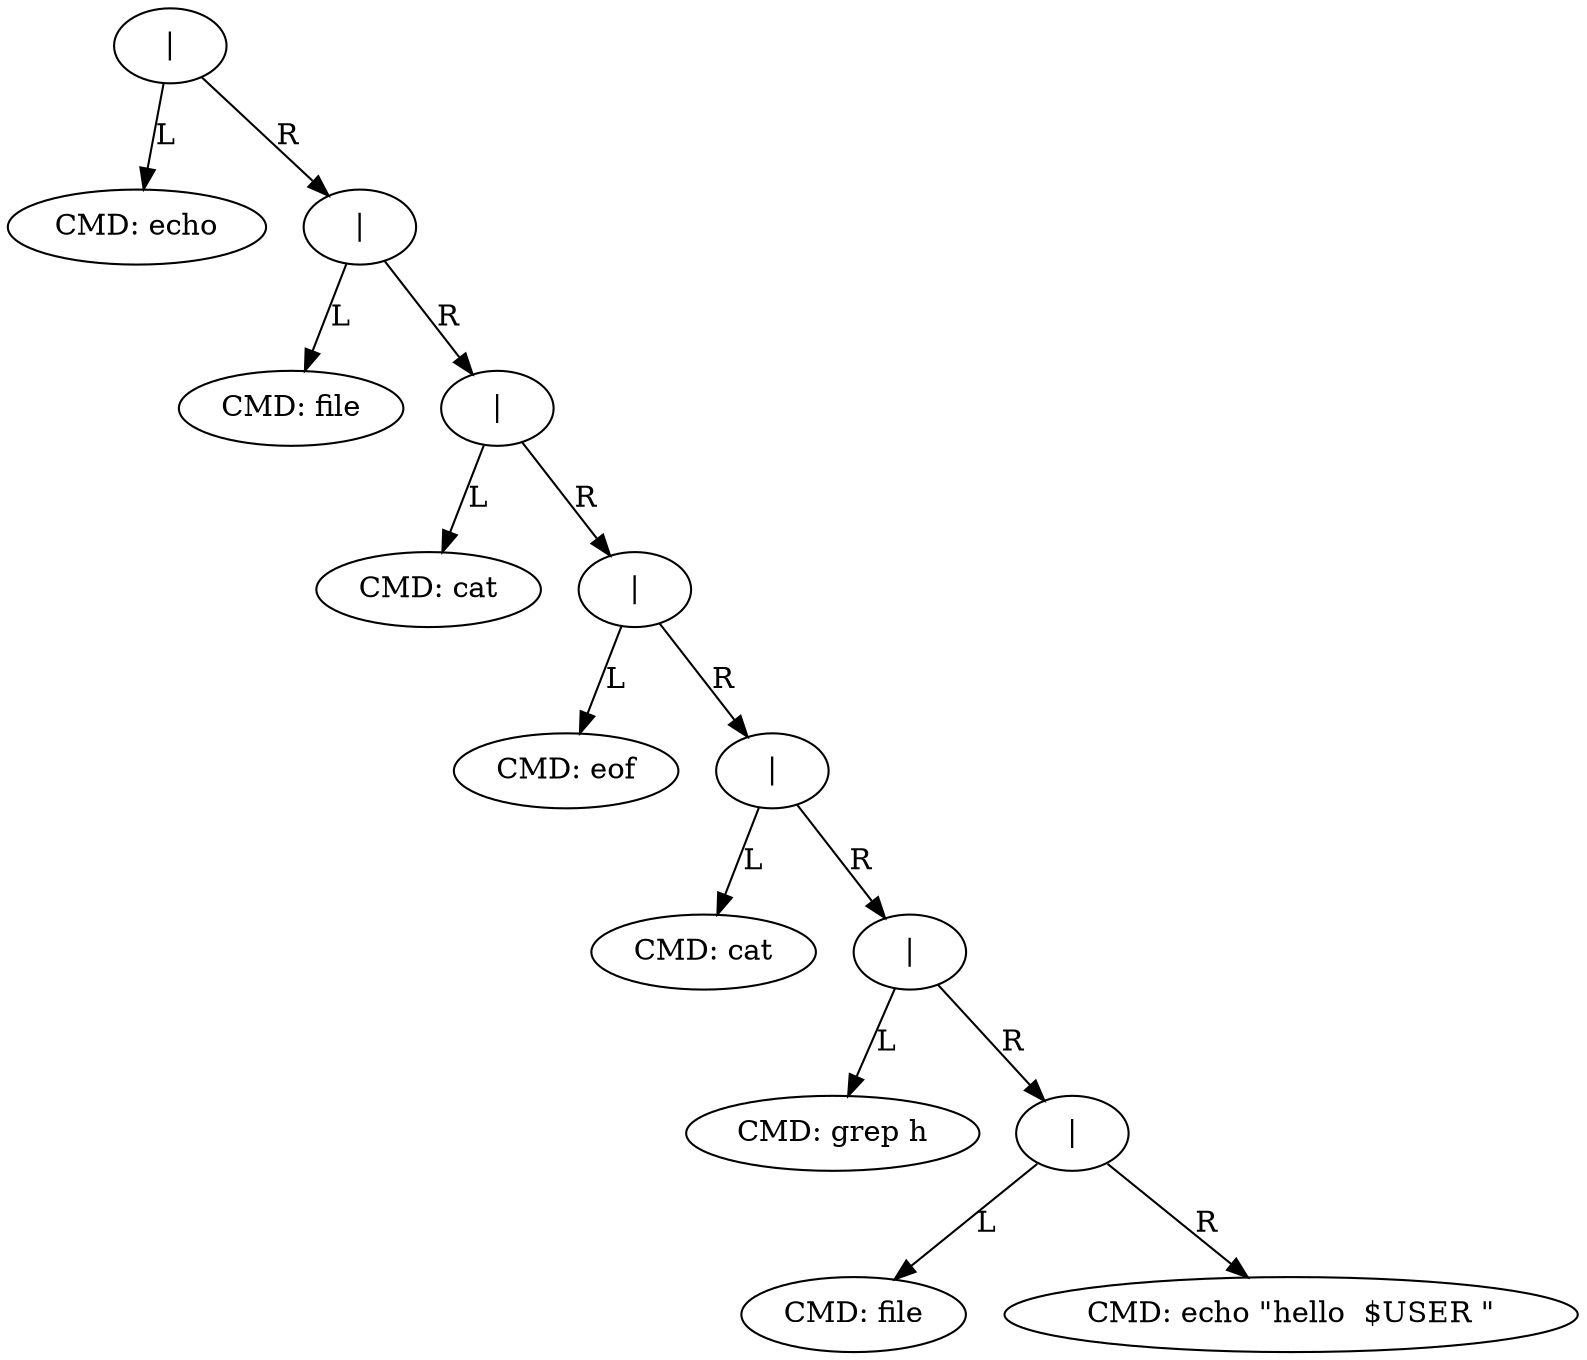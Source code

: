 digraph AST {
"0x604000000810" [label="|"];
"0x604000000810" -> "0x604000000790" [label="L"];
"0x604000000790" [label="CMD: echo"];
"0x604000000810" -> "0x6040000007d0" [label="R"];
"0x6040000007d0" [label="|"];
"0x6040000007d0" -> "0x604000000710" [label="L"];
"0x604000000710" [label="CMD: file"];
"0x6040000007d0" -> "0x604000000750" [label="R"];
"0x604000000750" [label="|"];
"0x604000000750" -> "0x604000000690" [label="L"];
"0x604000000690" [label="CMD: cat"];
"0x604000000750" -> "0x6040000006d0" [label="R"];
"0x6040000006d0" [label="|"];
"0x6040000006d0" -> "0x604000000610" [label="L"];
"0x604000000610" [label="CMD: eof"];
"0x6040000006d0" -> "0x604000000650" [label="R"];
"0x604000000650" [label="|"];
"0x604000000650" -> "0x604000000590" [label="L"];
"0x604000000590" [label="CMD: cat"];
"0x604000000650" -> "0x6040000005d0" [label="R"];
"0x6040000005d0" [label="|"];
"0x6040000005d0" -> "0x604000000510" [label="L"];
"0x604000000510" [label="CMD: grep h"];
"0x6040000005d0" -> "0x604000000550" [label="R"];
"0x604000000550" [label="|"];
"0x604000000550" -> "0x6040000004d0" [label="L"];
"0x6040000004d0" [label="CMD: file"];
"0x604000000550" -> "0x604000000490" [label="R"];
"0x604000000490" [label="CMD: echo \"hello  $USER \""];
}
